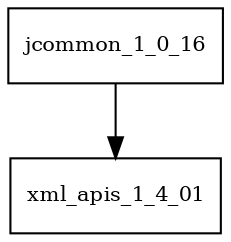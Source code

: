 digraph jcommon_1_0_16_dependencies {
  node [shape = box, fontsize=10.0];
  jcommon_1_0_16 -> xml_apis_1_4_01;
}
